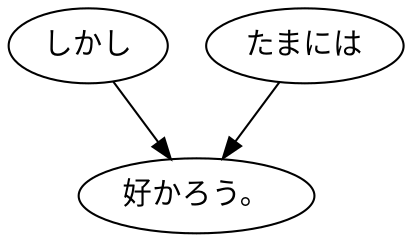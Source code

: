 digraph graph3459 {
	node0 [label="しかし"];
	node1 [label="たまには"];
	node2 [label="好かろう。"];
	node0 -> node2;
	node1 -> node2;
}
